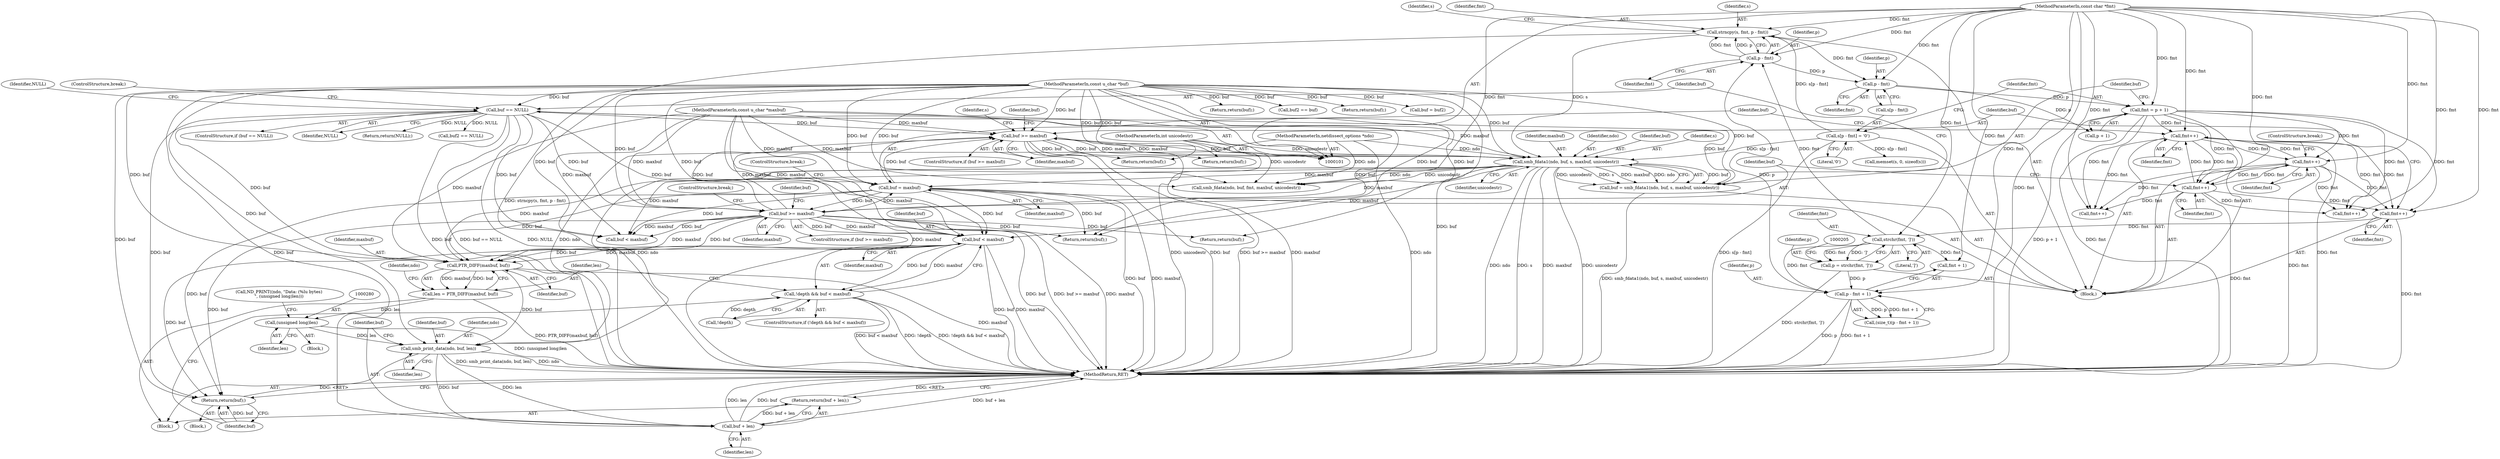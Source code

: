 digraph "0_tcpdump_24182d959f661327525a20d9a94c98a8ec016778@pointer" {
"1000264" [label="(Call,buf < maxbuf)"];
"1000243" [label="(Call,buf == NULL)"];
"1000234" [label="(Call,buf = smb_fdata1(ndo, buf, s, maxbuf, unicodestr))"];
"1000236" [label="(Call,smb_fdata1(ndo, buf, s, maxbuf, unicodestr))"];
"1000102" [label="(MethodParameterIn,netdissect_options *ndo)"];
"1000187" [label="(Call,buf >= maxbuf)"];
"1000173" [label="(Call,buf = maxbuf)"];
"1000164" [label="(Call,buf >= maxbuf)"];
"1000103" [label="(MethodParameterIn,const u_char *buf)"];
"1000105" [label="(MethodParameterIn,const u_char *maxbuf)"];
"1000222" [label="(Call,s[p - fmt] = '\0')"];
"1000216" [label="(Call,strncpy(s, fmt, p - fmt))"];
"1000219" [label="(Call,p - fmt)"];
"1000206" [label="(Call,p - fmt + 1)"];
"1000197" [label="(Call,p = strchr(fmt, ']'))"];
"1000199" [label="(Call,strchr(fmt, ']'))"];
"1000184" [label="(Call,fmt++)"];
"1000171" [label="(Call,fmt++)"];
"1000257" [label="(Call,fmt++)"];
"1000229" [label="(Call,fmt = p + 1)"];
"1000225" [label="(Call,p - fmt)"];
"1000104" [label="(MethodParameterIn,const char *fmt)"];
"1000161" [label="(Call,fmt++)"];
"1000106" [label="(MethodParameterIn,int unicodestr)"];
"1000261" [label="(Call,!depth && buf < maxbuf)"];
"1000271" [label="(Call,PTR_DIFF(maxbuf, buf))"];
"1000269" [label="(Call,len = PTR_DIFF(maxbuf, buf))"];
"1000279" [label="(Call,(unsigned long)len)"];
"1000282" [label="(Call,smb_print_data(ndo, buf, len))"];
"1000287" [label="(Call,buf + len)"];
"1000286" [label="(Return,return(buf + len);)"];
"1000290" [label="(Return,return(buf);)"];
"1000288" [label="(Identifier,buf)"];
"1000231" [label="(Call,p + 1)"];
"1000180" [label="(Return,return(buf);)"];
"1000200" [label="(Identifier,fmt)"];
"1000242" [label="(ControlStructure,if (buf == NULL))"];
"1000171" [label="(Call,fmt++)"];
"1000226" [label="(Identifier,p)"];
"1000241" [label="(Identifier,unicodestr)"];
"1000191" [label="(Identifier,buf)"];
"1000161" [label="(Call,fmt++)"];
"1000262" [label="(Call,!depth)"];
"1000103" [label="(MethodParameterIn,const u_char *buf)"];
"1000257" [label="(Call,fmt++)"];
"1000243" [label="(Call,buf == NULL)"];
"1000290" [label="(Return,return(buf);)"];
"1000265" [label="(Identifier,buf)"];
"1000224" [label="(Identifier,s)"];
"1000270" [label="(Identifier,len)"];
"1000269" [label="(Call,len = PTR_DIFF(maxbuf, buf))"];
"1000219" [label="(Call,p - fmt)"];
"1000168" [label="(Identifier,buf)"];
"1000247" [label="(Identifier,NULL)"];
"1000282" [label="(Call,smb_print_data(ndo, buf, len))"];
"1000220" [label="(Identifier,p)"];
"1000285" [label="(Identifier,len)"];
"1000292" [label="(MethodReturn,RET)"];
"1000173" [label="(Call,buf = maxbuf)"];
"1000284" [label="(Identifier,buf)"];
"1000274" [label="(Call,ND_PRINT((ndo, \"Data: (%lu bytes)\n\", (unsigned long)len)))"];
"1000216" [label="(Call,strncpy(s, fmt, p - fmt))"];
"1000279" [label="(Call,(unsigned long)len)"];
"1000222" [label="(Call,s[p - fmt] = '\0')"];
"1000104" [label="(MethodParameterIn,const char *fmt)"];
"1000283" [label="(Identifier,ndo)"];
"1000185" [label="(Identifier,fmt)"];
"1000227" [label="(Identifier,fmt)"];
"1000245" [label="(Identifier,NULL)"];
"1000164" [label="(Call,buf >= maxbuf)"];
"1000246" [label="(Return,return(NULL);)"];
"1000201" [label="(Literal,']')"];
"1000291" [label="(Identifier,buf)"];
"1000187" [label="(Call,buf >= maxbuf)"];
"1000123" [label="(Call,fmt++)"];
"1000192" [label="(Call,memset(s, 0, sizeof(s)))"];
"1000244" [label="(Identifier,buf)"];
"1000106" [label="(MethodParameterIn,int unicodestr)"];
"1000276" [label="(Identifier,ndo)"];
"1000190" [label="(Return,return(buf);)"];
"1000261" [label="(Call,!depth && buf < maxbuf)"];
"1000218" [label="(Identifier,fmt)"];
"1000102" [label="(MethodParameterIn,netdissect_options *ndo)"];
"1000172" [label="(Identifier,fmt)"];
"1000184" [label="(Call,fmt++)"];
"1000225" [label="(Call,p - fmt)"];
"1000206" [label="(Call,p - fmt + 1)"];
"1000223" [label="(Call,s[p - fmt])"];
"1000266" [label="(Identifier,maxbuf)"];
"1000264" [label="(Call,buf < maxbuf)"];
"1000281" [label="(Identifier,len)"];
"1000105" [label="(MethodParameterIn,const u_char *maxbuf)"];
"1000126" [label="(Call,buf < maxbuf)"];
"1000259" [label="(ControlStructure,break;)"];
"1000153" [label="(Return,return(buf);)"];
"1000286" [label="(Return,return(buf + len);)"];
"1000198" [label="(Identifier,p)"];
"1000167" [label="(Return,return(buf);)"];
"1000214" [label="(Return,return(buf);)"];
"1000169" [label="(ControlStructure,break;)"];
"1000258" [label="(Identifier,fmt)"];
"1000178" [label="(Call,fmt++)"];
"1000239" [label="(Identifier,s)"];
"1000166" [label="(Identifier,maxbuf)"];
"1000186" [label="(ControlStructure,if (buf >= maxbuf))"];
"1000236" [label="(Call,smb_fdata1(ndo, buf, s, maxbuf, unicodestr))"];
"1000207" [label="(Identifier,p)"];
"1000260" [label="(ControlStructure,if (!depth && buf < maxbuf))"];
"1000197" [label="(Call,p = strchr(fmt, ']'))"];
"1000273" [label="(Identifier,buf)"];
"1000199" [label="(Call,strchr(fmt, ']'))"];
"1000267" [label="(Block,)"];
"1000277" [label="(Block,)"];
"1000230" [label="(Identifier,fmt)"];
"1000204" [label="(Call,(size_t)(p - fmt + 1))"];
"1000234" [label="(Call,buf = smb_fdata1(ndo, buf, s, maxbuf, unicodestr))"];
"1000228" [label="(Literal,'\0')"];
"1000150" [label="(Call,buf2 == buf)"];
"1000165" [label="(Identifier,buf)"];
"1000162" [label="(Identifier,fmt)"];
"1000271" [label="(Call,PTR_DIFF(maxbuf, buf))"];
"1000135" [label="(Call,smb_fdata(ndo, buf, fmt, maxbuf, unicodestr))"];
"1000176" [label="(ControlStructure,break;)"];
"1000229" [label="(Call,fmt = p + 1)"];
"1000235" [label="(Identifier,buf)"];
"1000163" [label="(ControlStructure,if (buf >= maxbuf))"];
"1000158" [label="(Return,return(buf);)"];
"1000189" [label="(Identifier,maxbuf)"];
"1000174" [label="(Identifier,buf)"];
"1000240" [label="(Identifier,maxbuf)"];
"1000155" [label="(Call,buf = buf2)"];
"1000221" [label="(Identifier,fmt)"];
"1000121" [label="(Block,)"];
"1000287" [label="(Call,buf + len)"];
"1000237" [label="(Identifier,ndo)"];
"1000272" [label="(Identifier,maxbuf)"];
"1000217" [label="(Identifier,s)"];
"1000289" [label="(Identifier,len)"];
"1000188" [label="(Identifier,buf)"];
"1000175" [label="(Identifier,maxbuf)"];
"1000238" [label="(Identifier,buf)"];
"1000248" [label="(ControlStructure,break;)"];
"1000193" [label="(Identifier,s)"];
"1000208" [label="(Call,fmt + 1)"];
"1000144" [label="(Call,buf2 == NULL)"];
"1000107" [label="(Block,)"];
"1000264" -> "1000261"  [label="AST: "];
"1000264" -> "1000266"  [label="CFG: "];
"1000265" -> "1000264"  [label="AST: "];
"1000266" -> "1000264"  [label="AST: "];
"1000261" -> "1000264"  [label="CFG: "];
"1000264" -> "1000292"  [label="DDG: buf"];
"1000264" -> "1000292"  [label="DDG: maxbuf"];
"1000264" -> "1000261"  [label="DDG: buf"];
"1000264" -> "1000261"  [label="DDG: maxbuf"];
"1000243" -> "1000264"  [label="DDG: buf"];
"1000173" -> "1000264"  [label="DDG: buf"];
"1000164" -> "1000264"  [label="DDG: buf"];
"1000164" -> "1000264"  [label="DDG: maxbuf"];
"1000103" -> "1000264"  [label="DDG: buf"];
"1000236" -> "1000264"  [label="DDG: maxbuf"];
"1000105" -> "1000264"  [label="DDG: maxbuf"];
"1000264" -> "1000271"  [label="DDG: maxbuf"];
"1000264" -> "1000271"  [label="DDG: buf"];
"1000264" -> "1000290"  [label="DDG: buf"];
"1000243" -> "1000242"  [label="AST: "];
"1000243" -> "1000245"  [label="CFG: "];
"1000244" -> "1000243"  [label="AST: "];
"1000245" -> "1000243"  [label="AST: "];
"1000247" -> "1000243"  [label="CFG: "];
"1000248" -> "1000243"  [label="CFG: "];
"1000243" -> "1000292"  [label="DDG: NULL"];
"1000243" -> "1000292"  [label="DDG: buf"];
"1000243" -> "1000292"  [label="DDG: buf == NULL"];
"1000243" -> "1000126"  [label="DDG: buf"];
"1000243" -> "1000144"  [label="DDG: NULL"];
"1000243" -> "1000164"  [label="DDG: buf"];
"1000243" -> "1000180"  [label="DDG: buf"];
"1000243" -> "1000187"  [label="DDG: buf"];
"1000234" -> "1000243"  [label="DDG: buf"];
"1000103" -> "1000243"  [label="DDG: buf"];
"1000243" -> "1000246"  [label="DDG: NULL"];
"1000243" -> "1000271"  [label="DDG: buf"];
"1000243" -> "1000290"  [label="DDG: buf"];
"1000234" -> "1000121"  [label="AST: "];
"1000234" -> "1000236"  [label="CFG: "];
"1000235" -> "1000234"  [label="AST: "];
"1000236" -> "1000234"  [label="AST: "];
"1000244" -> "1000234"  [label="CFG: "];
"1000234" -> "1000292"  [label="DDG: smb_fdata1(ndo, buf, s, maxbuf, unicodestr)"];
"1000236" -> "1000234"  [label="DDG: buf"];
"1000236" -> "1000234"  [label="DDG: unicodestr"];
"1000236" -> "1000234"  [label="DDG: s"];
"1000236" -> "1000234"  [label="DDG: maxbuf"];
"1000236" -> "1000234"  [label="DDG: ndo"];
"1000103" -> "1000234"  [label="DDG: buf"];
"1000236" -> "1000241"  [label="CFG: "];
"1000237" -> "1000236"  [label="AST: "];
"1000238" -> "1000236"  [label="AST: "];
"1000239" -> "1000236"  [label="AST: "];
"1000240" -> "1000236"  [label="AST: "];
"1000241" -> "1000236"  [label="AST: "];
"1000236" -> "1000292"  [label="DDG: ndo"];
"1000236" -> "1000292"  [label="DDG: s"];
"1000236" -> "1000292"  [label="DDG: maxbuf"];
"1000236" -> "1000292"  [label="DDG: unicodestr"];
"1000236" -> "1000126"  [label="DDG: maxbuf"];
"1000236" -> "1000135"  [label="DDG: ndo"];
"1000236" -> "1000135"  [label="DDG: unicodestr"];
"1000236" -> "1000164"  [label="DDG: maxbuf"];
"1000236" -> "1000173"  [label="DDG: maxbuf"];
"1000236" -> "1000187"  [label="DDG: maxbuf"];
"1000102" -> "1000236"  [label="DDG: ndo"];
"1000187" -> "1000236"  [label="DDG: buf"];
"1000187" -> "1000236"  [label="DDG: maxbuf"];
"1000103" -> "1000236"  [label="DDG: buf"];
"1000222" -> "1000236"  [label="DDG: s[p - fmt]"];
"1000216" -> "1000236"  [label="DDG: s"];
"1000105" -> "1000236"  [label="DDG: maxbuf"];
"1000106" -> "1000236"  [label="DDG: unicodestr"];
"1000236" -> "1000271"  [label="DDG: maxbuf"];
"1000236" -> "1000282"  [label="DDG: ndo"];
"1000102" -> "1000101"  [label="AST: "];
"1000102" -> "1000292"  [label="DDG: ndo"];
"1000102" -> "1000135"  [label="DDG: ndo"];
"1000102" -> "1000282"  [label="DDG: ndo"];
"1000187" -> "1000186"  [label="AST: "];
"1000187" -> "1000189"  [label="CFG: "];
"1000188" -> "1000187"  [label="AST: "];
"1000189" -> "1000187"  [label="AST: "];
"1000191" -> "1000187"  [label="CFG: "];
"1000193" -> "1000187"  [label="CFG: "];
"1000187" -> "1000292"  [label="DDG: buf"];
"1000187" -> "1000292"  [label="DDG: buf >= maxbuf"];
"1000187" -> "1000292"  [label="DDG: maxbuf"];
"1000173" -> "1000187"  [label="DDG: buf"];
"1000164" -> "1000187"  [label="DDG: buf"];
"1000164" -> "1000187"  [label="DDG: maxbuf"];
"1000103" -> "1000187"  [label="DDG: buf"];
"1000105" -> "1000187"  [label="DDG: maxbuf"];
"1000187" -> "1000190"  [label="DDG: buf"];
"1000187" -> "1000214"  [label="DDG: buf"];
"1000173" -> "1000121"  [label="AST: "];
"1000173" -> "1000175"  [label="CFG: "];
"1000174" -> "1000173"  [label="AST: "];
"1000175" -> "1000173"  [label="AST: "];
"1000176" -> "1000173"  [label="CFG: "];
"1000173" -> "1000292"  [label="DDG: buf"];
"1000173" -> "1000292"  [label="DDG: maxbuf"];
"1000173" -> "1000126"  [label="DDG: buf"];
"1000173" -> "1000164"  [label="DDG: buf"];
"1000164" -> "1000173"  [label="DDG: maxbuf"];
"1000105" -> "1000173"  [label="DDG: maxbuf"];
"1000103" -> "1000173"  [label="DDG: buf"];
"1000173" -> "1000180"  [label="DDG: buf"];
"1000173" -> "1000271"  [label="DDG: buf"];
"1000173" -> "1000290"  [label="DDG: buf"];
"1000164" -> "1000163"  [label="AST: "];
"1000164" -> "1000166"  [label="CFG: "];
"1000165" -> "1000164"  [label="AST: "];
"1000166" -> "1000164"  [label="AST: "];
"1000168" -> "1000164"  [label="CFG: "];
"1000169" -> "1000164"  [label="CFG: "];
"1000164" -> "1000292"  [label="DDG: buf >= maxbuf"];
"1000164" -> "1000292"  [label="DDG: maxbuf"];
"1000164" -> "1000292"  [label="DDG: buf"];
"1000164" -> "1000126"  [label="DDG: buf"];
"1000164" -> "1000126"  [label="DDG: maxbuf"];
"1000103" -> "1000164"  [label="DDG: buf"];
"1000105" -> "1000164"  [label="DDG: maxbuf"];
"1000164" -> "1000167"  [label="DDG: buf"];
"1000164" -> "1000180"  [label="DDG: buf"];
"1000164" -> "1000271"  [label="DDG: maxbuf"];
"1000164" -> "1000271"  [label="DDG: buf"];
"1000164" -> "1000290"  [label="DDG: buf"];
"1000103" -> "1000101"  [label="AST: "];
"1000103" -> "1000292"  [label="DDG: buf"];
"1000103" -> "1000126"  [label="DDG: buf"];
"1000103" -> "1000135"  [label="DDG: buf"];
"1000103" -> "1000150"  [label="DDG: buf"];
"1000103" -> "1000153"  [label="DDG: buf"];
"1000103" -> "1000155"  [label="DDG: buf"];
"1000103" -> "1000158"  [label="DDG: buf"];
"1000103" -> "1000167"  [label="DDG: buf"];
"1000103" -> "1000180"  [label="DDG: buf"];
"1000103" -> "1000190"  [label="DDG: buf"];
"1000103" -> "1000214"  [label="DDG: buf"];
"1000103" -> "1000271"  [label="DDG: buf"];
"1000103" -> "1000282"  [label="DDG: buf"];
"1000103" -> "1000287"  [label="DDG: buf"];
"1000103" -> "1000290"  [label="DDG: buf"];
"1000105" -> "1000101"  [label="AST: "];
"1000105" -> "1000292"  [label="DDG: maxbuf"];
"1000105" -> "1000126"  [label="DDG: maxbuf"];
"1000105" -> "1000135"  [label="DDG: maxbuf"];
"1000105" -> "1000271"  [label="DDG: maxbuf"];
"1000222" -> "1000121"  [label="AST: "];
"1000222" -> "1000228"  [label="CFG: "];
"1000223" -> "1000222"  [label="AST: "];
"1000228" -> "1000222"  [label="AST: "];
"1000230" -> "1000222"  [label="CFG: "];
"1000222" -> "1000292"  [label="DDG: s[p - fmt]"];
"1000222" -> "1000192"  [label="DDG: s[p - fmt]"];
"1000222" -> "1000216"  [label="DDG: s[p - fmt]"];
"1000216" -> "1000121"  [label="AST: "];
"1000216" -> "1000219"  [label="CFG: "];
"1000217" -> "1000216"  [label="AST: "];
"1000218" -> "1000216"  [label="AST: "];
"1000219" -> "1000216"  [label="AST: "];
"1000224" -> "1000216"  [label="CFG: "];
"1000216" -> "1000292"  [label="DDG: strncpy(s, fmt, p - fmt)"];
"1000219" -> "1000216"  [label="DDG: fmt"];
"1000219" -> "1000216"  [label="DDG: p"];
"1000104" -> "1000216"  [label="DDG: fmt"];
"1000216" -> "1000225"  [label="DDG: fmt"];
"1000219" -> "1000221"  [label="CFG: "];
"1000220" -> "1000219"  [label="AST: "];
"1000221" -> "1000219"  [label="AST: "];
"1000206" -> "1000219"  [label="DDG: p"];
"1000104" -> "1000219"  [label="DDG: fmt"];
"1000199" -> "1000219"  [label="DDG: fmt"];
"1000219" -> "1000225"  [label="DDG: p"];
"1000206" -> "1000204"  [label="AST: "];
"1000206" -> "1000208"  [label="CFG: "];
"1000207" -> "1000206"  [label="AST: "];
"1000208" -> "1000206"  [label="AST: "];
"1000204" -> "1000206"  [label="CFG: "];
"1000206" -> "1000292"  [label="DDG: fmt + 1"];
"1000206" -> "1000292"  [label="DDG: p"];
"1000206" -> "1000204"  [label="DDG: p"];
"1000206" -> "1000204"  [label="DDG: fmt + 1"];
"1000197" -> "1000206"  [label="DDG: p"];
"1000199" -> "1000206"  [label="DDG: fmt"];
"1000104" -> "1000206"  [label="DDG: fmt"];
"1000197" -> "1000121"  [label="AST: "];
"1000197" -> "1000199"  [label="CFG: "];
"1000198" -> "1000197"  [label="AST: "];
"1000199" -> "1000197"  [label="AST: "];
"1000205" -> "1000197"  [label="CFG: "];
"1000197" -> "1000292"  [label="DDG: strchr(fmt, ']')"];
"1000199" -> "1000197"  [label="DDG: fmt"];
"1000199" -> "1000197"  [label="DDG: ']'"];
"1000199" -> "1000201"  [label="CFG: "];
"1000200" -> "1000199"  [label="AST: "];
"1000201" -> "1000199"  [label="AST: "];
"1000184" -> "1000199"  [label="DDG: fmt"];
"1000104" -> "1000199"  [label="DDG: fmt"];
"1000199" -> "1000208"  [label="DDG: fmt"];
"1000184" -> "1000121"  [label="AST: "];
"1000184" -> "1000185"  [label="CFG: "];
"1000185" -> "1000184"  [label="AST: "];
"1000188" -> "1000184"  [label="CFG: "];
"1000184" -> "1000292"  [label="DDG: fmt"];
"1000171" -> "1000184"  [label="DDG: fmt"];
"1000257" -> "1000184"  [label="DDG: fmt"];
"1000229" -> "1000184"  [label="DDG: fmt"];
"1000161" -> "1000184"  [label="DDG: fmt"];
"1000104" -> "1000184"  [label="DDG: fmt"];
"1000171" -> "1000121"  [label="AST: "];
"1000171" -> "1000172"  [label="CFG: "];
"1000172" -> "1000171"  [label="AST: "];
"1000174" -> "1000171"  [label="CFG: "];
"1000171" -> "1000292"  [label="DDG: fmt"];
"1000171" -> "1000123"  [label="DDG: fmt"];
"1000171" -> "1000161"  [label="DDG: fmt"];
"1000257" -> "1000171"  [label="DDG: fmt"];
"1000229" -> "1000171"  [label="DDG: fmt"];
"1000161" -> "1000171"  [label="DDG: fmt"];
"1000104" -> "1000171"  [label="DDG: fmt"];
"1000171" -> "1000178"  [label="DDG: fmt"];
"1000171" -> "1000257"  [label="DDG: fmt"];
"1000257" -> "1000121"  [label="AST: "];
"1000257" -> "1000258"  [label="CFG: "];
"1000258" -> "1000257"  [label="AST: "];
"1000259" -> "1000257"  [label="CFG: "];
"1000257" -> "1000292"  [label="DDG: fmt"];
"1000257" -> "1000123"  [label="DDG: fmt"];
"1000257" -> "1000161"  [label="DDG: fmt"];
"1000257" -> "1000178"  [label="DDG: fmt"];
"1000229" -> "1000257"  [label="DDG: fmt"];
"1000161" -> "1000257"  [label="DDG: fmt"];
"1000104" -> "1000257"  [label="DDG: fmt"];
"1000229" -> "1000121"  [label="AST: "];
"1000229" -> "1000231"  [label="CFG: "];
"1000230" -> "1000229"  [label="AST: "];
"1000231" -> "1000229"  [label="AST: "];
"1000235" -> "1000229"  [label="CFG: "];
"1000229" -> "1000292"  [label="DDG: p + 1"];
"1000229" -> "1000292"  [label="DDG: fmt"];
"1000229" -> "1000123"  [label="DDG: fmt"];
"1000229" -> "1000161"  [label="DDG: fmt"];
"1000229" -> "1000178"  [label="DDG: fmt"];
"1000225" -> "1000229"  [label="DDG: p"];
"1000104" -> "1000229"  [label="DDG: fmt"];
"1000225" -> "1000223"  [label="AST: "];
"1000225" -> "1000227"  [label="CFG: "];
"1000226" -> "1000225"  [label="AST: "];
"1000227" -> "1000225"  [label="AST: "];
"1000223" -> "1000225"  [label="CFG: "];
"1000104" -> "1000225"  [label="DDG: fmt"];
"1000225" -> "1000231"  [label="DDG: p"];
"1000104" -> "1000101"  [label="AST: "];
"1000104" -> "1000292"  [label="DDG: fmt"];
"1000104" -> "1000123"  [label="DDG: fmt"];
"1000104" -> "1000135"  [label="DDG: fmt"];
"1000104" -> "1000161"  [label="DDG: fmt"];
"1000104" -> "1000178"  [label="DDG: fmt"];
"1000104" -> "1000208"  [label="DDG: fmt"];
"1000161" -> "1000121"  [label="AST: "];
"1000161" -> "1000162"  [label="CFG: "];
"1000162" -> "1000161"  [label="AST: "];
"1000165" -> "1000161"  [label="CFG: "];
"1000161" -> "1000292"  [label="DDG: fmt"];
"1000161" -> "1000123"  [label="DDG: fmt"];
"1000161" -> "1000178"  [label="DDG: fmt"];
"1000106" -> "1000101"  [label="AST: "];
"1000106" -> "1000292"  [label="DDG: unicodestr"];
"1000106" -> "1000135"  [label="DDG: unicodestr"];
"1000261" -> "1000260"  [label="AST: "];
"1000261" -> "1000262"  [label="CFG: "];
"1000262" -> "1000261"  [label="AST: "];
"1000270" -> "1000261"  [label="CFG: "];
"1000291" -> "1000261"  [label="CFG: "];
"1000261" -> "1000292"  [label="DDG: buf < maxbuf"];
"1000261" -> "1000292"  [label="DDG: !depth"];
"1000261" -> "1000292"  [label="DDG: !depth && buf < maxbuf"];
"1000262" -> "1000261"  [label="DDG: depth"];
"1000271" -> "1000269"  [label="AST: "];
"1000271" -> "1000273"  [label="CFG: "];
"1000272" -> "1000271"  [label="AST: "];
"1000273" -> "1000271"  [label="AST: "];
"1000269" -> "1000271"  [label="CFG: "];
"1000271" -> "1000292"  [label="DDG: maxbuf"];
"1000271" -> "1000269"  [label="DDG: maxbuf"];
"1000271" -> "1000269"  [label="DDG: buf"];
"1000271" -> "1000282"  [label="DDG: buf"];
"1000269" -> "1000267"  [label="AST: "];
"1000270" -> "1000269"  [label="AST: "];
"1000276" -> "1000269"  [label="CFG: "];
"1000269" -> "1000292"  [label="DDG: PTR_DIFF(maxbuf, buf)"];
"1000269" -> "1000279"  [label="DDG: len"];
"1000279" -> "1000277"  [label="AST: "];
"1000279" -> "1000281"  [label="CFG: "];
"1000280" -> "1000279"  [label="AST: "];
"1000281" -> "1000279"  [label="AST: "];
"1000274" -> "1000279"  [label="CFG: "];
"1000279" -> "1000292"  [label="DDG: (unsigned long)len"];
"1000279" -> "1000282"  [label="DDG: len"];
"1000282" -> "1000267"  [label="AST: "];
"1000282" -> "1000285"  [label="CFG: "];
"1000283" -> "1000282"  [label="AST: "];
"1000284" -> "1000282"  [label="AST: "];
"1000285" -> "1000282"  [label="AST: "];
"1000288" -> "1000282"  [label="CFG: "];
"1000282" -> "1000292"  [label="DDG: smb_print_data(ndo, buf, len)"];
"1000282" -> "1000292"  [label="DDG: ndo"];
"1000282" -> "1000287"  [label="DDG: buf"];
"1000282" -> "1000287"  [label="DDG: len"];
"1000287" -> "1000286"  [label="AST: "];
"1000287" -> "1000289"  [label="CFG: "];
"1000288" -> "1000287"  [label="AST: "];
"1000289" -> "1000287"  [label="AST: "];
"1000286" -> "1000287"  [label="CFG: "];
"1000287" -> "1000292"  [label="DDG: buf + len"];
"1000287" -> "1000292"  [label="DDG: len"];
"1000287" -> "1000292"  [label="DDG: buf"];
"1000287" -> "1000286"  [label="DDG: buf + len"];
"1000286" -> "1000267"  [label="AST: "];
"1000292" -> "1000286"  [label="CFG: "];
"1000286" -> "1000292"  [label="DDG: <RET>"];
"1000290" -> "1000107"  [label="AST: "];
"1000290" -> "1000291"  [label="CFG: "];
"1000291" -> "1000290"  [label="AST: "];
"1000292" -> "1000290"  [label="CFG: "];
"1000290" -> "1000292"  [label="DDG: <RET>"];
"1000291" -> "1000290"  [label="DDG: buf"];
}
